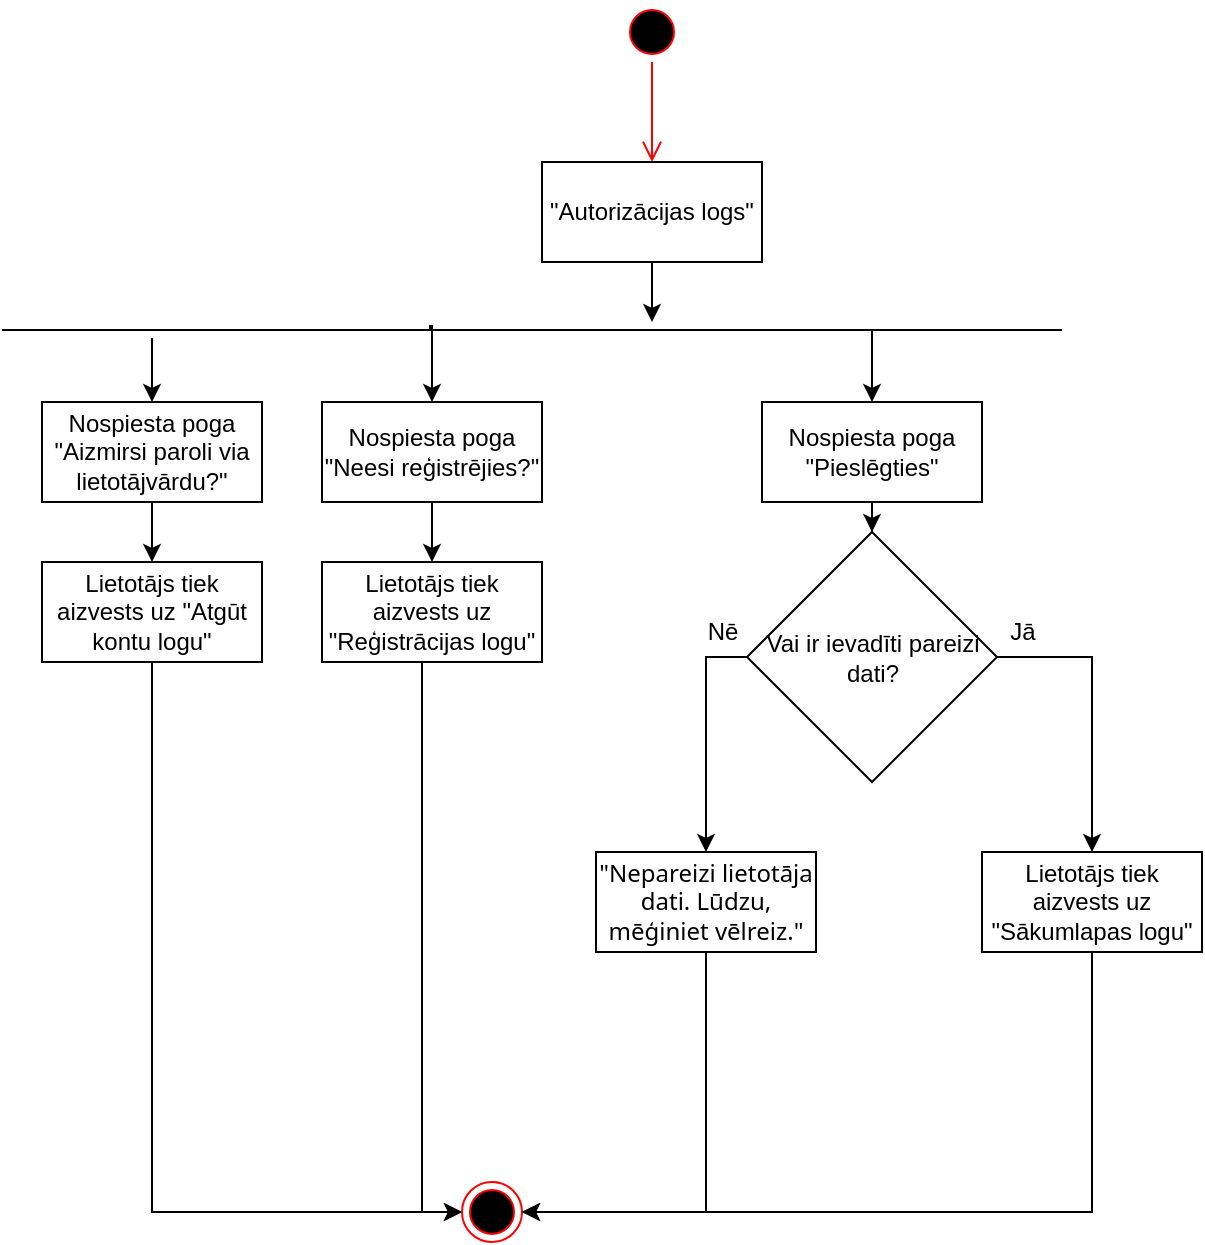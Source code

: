 <mxfile version="24.5.2" type="device">
  <diagram name="Page-1" id="zZq7VaybYD1DG1loLCVF">
    <mxGraphModel dx="1161" dy="638" grid="1" gridSize="10" guides="1" tooltips="1" connect="1" arrows="1" fold="1" page="1" pageScale="1" pageWidth="850" pageHeight="1100" math="0" shadow="0">
      <root>
        <mxCell id="0" />
        <mxCell id="1" parent="0" />
        <mxCell id="ikjYLwRMNx4tmdUfGQpT-4" value="" style="ellipse;html=1;shape=startState;fillColor=#000000;strokeColor=#ff0000;" parent="1" vertex="1">
          <mxGeometry x="410" y="100" width="30" height="30" as="geometry" />
        </mxCell>
        <mxCell id="ikjYLwRMNx4tmdUfGQpT-5" value="" style="edgeStyle=orthogonalEdgeStyle;html=1;verticalAlign=bottom;endArrow=open;endSize=8;strokeColor=#ff0000;rounded=0;entryX=0.5;entryY=0;entryDx=0;entryDy=0;" parent="1" source="ikjYLwRMNx4tmdUfGQpT-4" target="ikjYLwRMNx4tmdUfGQpT-7" edge="1">
          <mxGeometry relative="1" as="geometry">
            <mxPoint x="425" y="190" as="targetPoint" />
          </mxGeometry>
        </mxCell>
        <mxCell id="ikjYLwRMNx4tmdUfGQpT-9" style="edgeStyle=orthogonalEdgeStyle;rounded=0;orthogonalLoop=1;jettySize=auto;html=1;" parent="1" source="ikjYLwRMNx4tmdUfGQpT-7" target="ikjYLwRMNx4tmdUfGQpT-8" edge="1">
          <mxGeometry relative="1" as="geometry">
            <mxPoint x="425" y="250" as="targetPoint" />
            <Array as="points">
              <mxPoint x="425" y="260" />
              <mxPoint x="425" y="260" />
            </Array>
          </mxGeometry>
        </mxCell>
        <mxCell id="ikjYLwRMNx4tmdUfGQpT-7" value="&quot;Autorizācijas logs&quot;" style="html=1;whiteSpace=wrap;" parent="1" vertex="1">
          <mxGeometry x="370" y="180" width="110" height="50" as="geometry" />
        </mxCell>
        <mxCell id="uoimS8HbghK19ivsbk5M-5" style="edgeStyle=orthogonalEdgeStyle;rounded=0;orthogonalLoop=1;jettySize=auto;html=1;entryX=0.5;entryY=0;entryDx=0;entryDy=0;" edge="1" parent="1" source="ikjYLwRMNx4tmdUfGQpT-8" target="uoimS8HbghK19ivsbk5M-1">
          <mxGeometry relative="1" as="geometry">
            <Array as="points">
              <mxPoint x="175" y="280" />
              <mxPoint x="175" y="280" />
            </Array>
          </mxGeometry>
        </mxCell>
        <mxCell id="ikjYLwRMNx4tmdUfGQpT-8" value="" style="line;strokeWidth=1;fillColor=none;align=left;verticalAlign=middle;spacingTop=-1;spacingLeft=3;spacingRight=3;rotatable=0;labelPosition=right;points=[];portConstraint=eastwest;strokeColor=inherit;" parent="1" vertex="1">
          <mxGeometry x="100" y="260" width="530" height="8" as="geometry" />
        </mxCell>
        <mxCell id="ikjYLwRMNx4tmdUfGQpT-15" style="edgeStyle=orthogonalEdgeStyle;rounded=0;orthogonalLoop=1;jettySize=auto;html=1;" parent="1" source="ikjYLwRMNx4tmdUfGQpT-10" target="ikjYLwRMNx4tmdUfGQpT-14" edge="1">
          <mxGeometry relative="1" as="geometry" />
        </mxCell>
        <mxCell id="ikjYLwRMNx4tmdUfGQpT-10" value="Nospiesta poga &quot;Neesi reģistrējies?&quot;" style="html=1;whiteSpace=wrap;" parent="1" vertex="1">
          <mxGeometry x="260" y="300" width="110" height="50" as="geometry" />
        </mxCell>
        <mxCell id="ikjYLwRMNx4tmdUfGQpT-19" style="edgeStyle=orthogonalEdgeStyle;rounded=0;orthogonalLoop=1;jettySize=auto;html=1;exitX=0.5;exitY=1;exitDx=0;exitDy=0;" parent="1" source="ikjYLwRMNx4tmdUfGQpT-11" target="ikjYLwRMNx4tmdUfGQpT-18" edge="1">
          <mxGeometry relative="1" as="geometry" />
        </mxCell>
        <mxCell id="ikjYLwRMNx4tmdUfGQpT-11" value="Nospiesta poga &quot;Pieslēgties&quot;" style="html=1;whiteSpace=wrap;" parent="1" vertex="1">
          <mxGeometry x="480" y="300" width="110" height="50" as="geometry" />
        </mxCell>
        <mxCell id="ikjYLwRMNx4tmdUfGQpT-12" style="edgeStyle=orthogonalEdgeStyle;rounded=0;orthogonalLoop=1;jettySize=auto;html=1;entryX=0.5;entryY=0;entryDx=0;entryDy=0;" parent="1" target="ikjYLwRMNx4tmdUfGQpT-10" edge="1">
          <mxGeometry relative="1" as="geometry">
            <mxPoint x="435" y="270" as="targetPoint" />
            <mxPoint x="315" y="264" as="sourcePoint" />
            <Array as="points">
              <mxPoint x="314" y="262" />
              <mxPoint x="315" y="262" />
            </Array>
          </mxGeometry>
        </mxCell>
        <mxCell id="ikjYLwRMNx4tmdUfGQpT-13" style="edgeStyle=orthogonalEdgeStyle;rounded=0;orthogonalLoop=1;jettySize=auto;html=1;exitX=0.769;exitY=0.5;exitDx=0;exitDy=0;exitPerimeter=0;" parent="1" source="ikjYLwRMNx4tmdUfGQpT-8" target="ikjYLwRMNx4tmdUfGQpT-11" edge="1">
          <mxGeometry relative="1" as="geometry">
            <mxPoint x="445" y="280" as="targetPoint" />
            <mxPoint x="445" y="250" as="sourcePoint" />
            <Array as="points">
              <mxPoint x="535" y="270" />
              <mxPoint x="535" y="270" />
            </Array>
          </mxGeometry>
        </mxCell>
        <mxCell id="ikjYLwRMNx4tmdUfGQpT-17" style="edgeStyle=orthogonalEdgeStyle;rounded=0;orthogonalLoop=1;jettySize=auto;html=1;entryX=0;entryY=0.5;entryDx=0;entryDy=0;" parent="1" source="ikjYLwRMNx4tmdUfGQpT-14" target="ikjYLwRMNx4tmdUfGQpT-16" edge="1">
          <mxGeometry relative="1" as="geometry">
            <Array as="points">
              <mxPoint x="310" y="705" />
            </Array>
          </mxGeometry>
        </mxCell>
        <mxCell id="ikjYLwRMNx4tmdUfGQpT-14" value="Lietotājs tiek aizvests uz &quot;Reģistrācijas logu&quot;" style="html=1;whiteSpace=wrap;" parent="1" vertex="1">
          <mxGeometry x="260" y="380" width="110" height="50" as="geometry" />
        </mxCell>
        <mxCell id="ikjYLwRMNx4tmdUfGQpT-16" value="" style="ellipse;html=1;shape=endState;fillColor=#000000;strokeColor=#ff0000;" parent="1" vertex="1">
          <mxGeometry x="330" y="690" width="30" height="30" as="geometry" />
        </mxCell>
        <mxCell id="ikjYLwRMNx4tmdUfGQpT-20" style="edgeStyle=orthogonalEdgeStyle;rounded=0;orthogonalLoop=1;jettySize=auto;html=1;exitX=0;exitY=0.5;exitDx=0;exitDy=0;" parent="1" source="ikjYLwRMNx4tmdUfGQpT-18" target="ikjYLwRMNx4tmdUfGQpT-22" edge="1">
          <mxGeometry relative="1" as="geometry">
            <mxPoint x="450" y="510" as="targetPoint" />
          </mxGeometry>
        </mxCell>
        <mxCell id="ikjYLwRMNx4tmdUfGQpT-26" style="edgeStyle=orthogonalEdgeStyle;rounded=0;orthogonalLoop=1;jettySize=auto;html=1;exitX=1;exitY=0.5;exitDx=0;exitDy=0;" parent="1" source="ikjYLwRMNx4tmdUfGQpT-18" target="ikjYLwRMNx4tmdUfGQpT-25" edge="1">
          <mxGeometry relative="1" as="geometry" />
        </mxCell>
        <mxCell id="ikjYLwRMNx4tmdUfGQpT-18" value="Vai ir ievadīti pareizi dati?" style="rhombus;whiteSpace=wrap;html=1;" parent="1" vertex="1">
          <mxGeometry x="472.5" y="365" width="125" height="125" as="geometry" />
        </mxCell>
        <mxCell id="ikjYLwRMNx4tmdUfGQpT-28" style="edgeStyle=orthogonalEdgeStyle;rounded=0;orthogonalLoop=1;jettySize=auto;html=1;entryX=1;entryY=0.5;entryDx=0;entryDy=0;" parent="1" source="ikjYLwRMNx4tmdUfGQpT-22" target="ikjYLwRMNx4tmdUfGQpT-16" edge="1">
          <mxGeometry relative="1" as="geometry">
            <Array as="points">
              <mxPoint x="452" y="705" />
            </Array>
          </mxGeometry>
        </mxCell>
        <mxCell id="ikjYLwRMNx4tmdUfGQpT-22" value="&lt;div style=&quot;&quot;&gt;&lt;span style=&quot;font-family: ui-sans-serif, system-ui, sans-serif, &amp;quot;Apple Color Emoji&amp;quot;, &amp;quot;Segoe UI Emoji&amp;quot;, &amp;quot;Segoe UI Symbol&amp;quot;, &amp;quot;Noto Color Emoji&amp;quot;; background-color: initial;&quot;&gt;&quot;Nepareizi lietotāja dati. Lūdzu, mēģiniet vēlreiz.&quot;&lt;/span&gt;&lt;/div&gt;" style="html=1;whiteSpace=wrap;align=center;" parent="1" vertex="1">
          <mxGeometry x="397" y="525" width="110" height="50" as="geometry" />
        </mxCell>
        <mxCell id="ikjYLwRMNx4tmdUfGQpT-23" value="Nē" style="text;html=1;align=center;verticalAlign=middle;resizable=0;points=[];autosize=1;strokeColor=none;fillColor=none;" parent="1" vertex="1">
          <mxGeometry x="440" y="400" width="40" height="30" as="geometry" />
        </mxCell>
        <mxCell id="ikjYLwRMNx4tmdUfGQpT-24" value="Jā" style="text;html=1;align=center;verticalAlign=middle;resizable=0;points=[];autosize=1;strokeColor=none;fillColor=none;" parent="1" vertex="1">
          <mxGeometry x="590" y="400" width="40" height="30" as="geometry" />
        </mxCell>
        <mxCell id="ikjYLwRMNx4tmdUfGQpT-27" style="edgeStyle=orthogonalEdgeStyle;rounded=0;orthogonalLoop=1;jettySize=auto;html=1;entryX=1;entryY=0.5;entryDx=0;entryDy=0;" parent="1" source="ikjYLwRMNx4tmdUfGQpT-25" target="ikjYLwRMNx4tmdUfGQpT-16" edge="1">
          <mxGeometry relative="1" as="geometry">
            <Array as="points">
              <mxPoint x="645" y="705" />
            </Array>
          </mxGeometry>
        </mxCell>
        <mxCell id="ikjYLwRMNx4tmdUfGQpT-25" value="&lt;div style=&quot;&quot;&gt;Lietotājs tiek aizvests uz &quot;Sākumlapas logu&quot;&lt;br&gt;&lt;/div&gt;" style="html=1;whiteSpace=wrap;align=center;" parent="1" vertex="1">
          <mxGeometry x="590" y="525" width="110" height="50" as="geometry" />
        </mxCell>
        <mxCell id="uoimS8HbghK19ivsbk5M-6" style="edgeStyle=orthogonalEdgeStyle;rounded=0;orthogonalLoop=1;jettySize=auto;html=1;entryX=0.5;entryY=0;entryDx=0;entryDy=0;" edge="1" parent="1" source="uoimS8HbghK19ivsbk5M-1" target="uoimS8HbghK19ivsbk5M-2">
          <mxGeometry relative="1" as="geometry" />
        </mxCell>
        <mxCell id="uoimS8HbghK19ivsbk5M-1" value="Nospiesta poga &quot;Aizmirsi paroli via lietotājvārdu?&quot;" style="html=1;whiteSpace=wrap;" vertex="1" parent="1">
          <mxGeometry x="120" y="300" width="110" height="50" as="geometry" />
        </mxCell>
        <mxCell id="uoimS8HbghK19ivsbk5M-7" style="edgeStyle=orthogonalEdgeStyle;rounded=0;orthogonalLoop=1;jettySize=auto;html=1;entryX=0;entryY=0.5;entryDx=0;entryDy=0;" edge="1" parent="1" source="uoimS8HbghK19ivsbk5M-2" target="ikjYLwRMNx4tmdUfGQpT-16">
          <mxGeometry relative="1" as="geometry">
            <Array as="points">
              <mxPoint x="175" y="705" />
            </Array>
          </mxGeometry>
        </mxCell>
        <mxCell id="uoimS8HbghK19ivsbk5M-2" value="Lietotājs tiek aizvests uz &quot;Atgūt kontu logu&quot;" style="html=1;whiteSpace=wrap;" vertex="1" parent="1">
          <mxGeometry x="120" y="380" width="110" height="50" as="geometry" />
        </mxCell>
      </root>
    </mxGraphModel>
  </diagram>
</mxfile>
